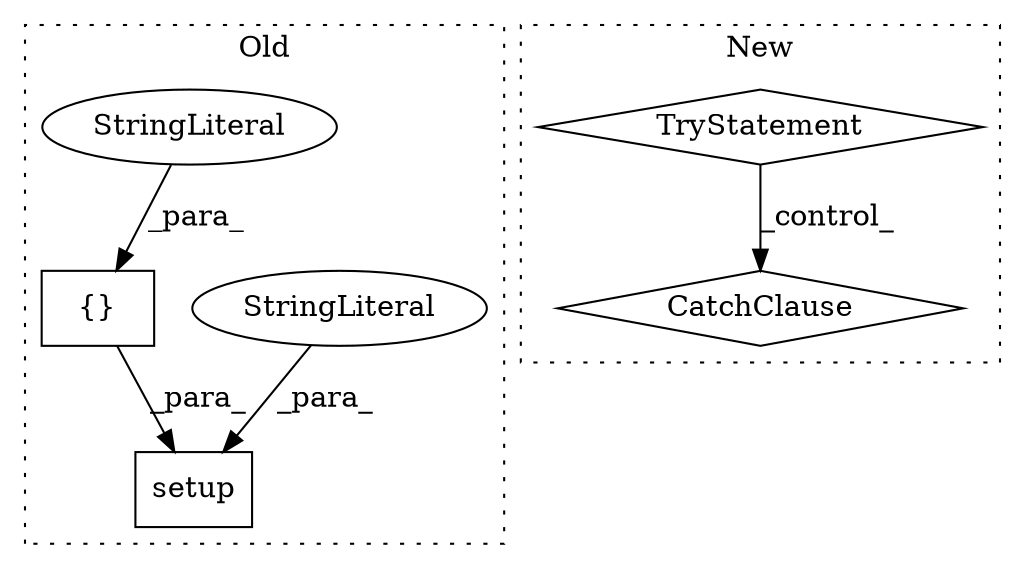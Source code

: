 digraph G {
subgraph cluster0 {
1 [label="setup" a="32" s="4117,6240" l="6,1" shape="box"];
4 [label="StringLiteral" a="45" s="4123" l="9" shape="ellipse"];
5 [label="{}" a="4" s="5154,5196" l="1,1" shape="box"];
6 [label="StringLiteral" a="45" s="5155" l="26" shape="ellipse"];
label = "Old";
style="dotted";
}
subgraph cluster1 {
2 [label="TryStatement" a="54" s="1030" l="4" shape="diamond"];
3 [label="CatchClause" a="12" s="1099,1133" l="11,2" shape="diamond"];
label = "New";
style="dotted";
}
2 -> 3 [label="_control_"];
4 -> 1 [label="_para_"];
5 -> 1 [label="_para_"];
6 -> 5 [label="_para_"];
}